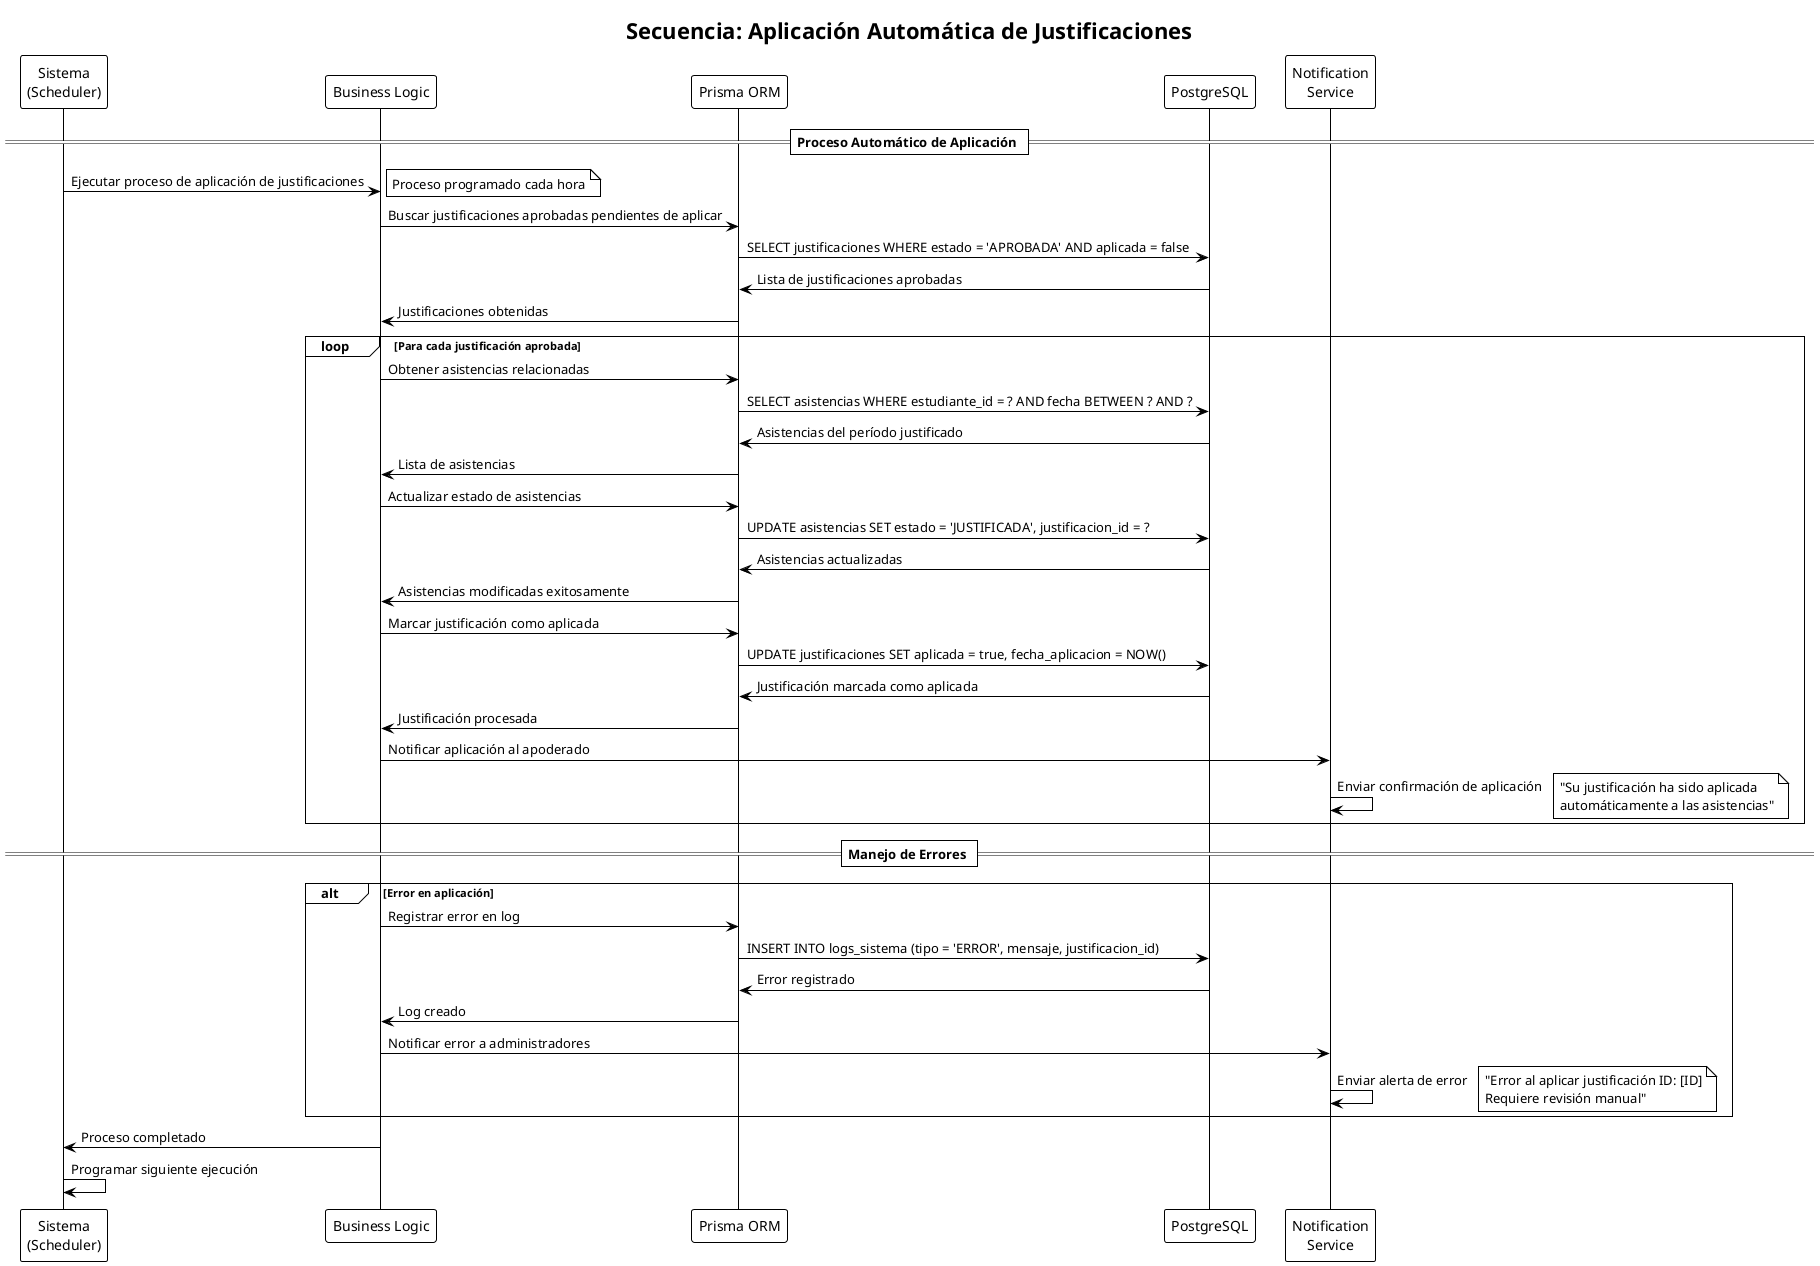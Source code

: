 @startuml
!theme plain
title Secuencia: Aplicación Automática de Justificaciones

participant "Sistema\n(Scheduler)" as S
participant "Business Logic" as BL
participant "Prisma ORM" as P
participant "PostgreSQL" as DB
participant "Notification\nService" as NS

== Proceso Automático de Aplicación ==

S -> BL: Ejecutar proceso de aplicación de justificaciones
note right: Proceso programado cada hora
BL -> P: Buscar justificaciones aprobadas pendientes de aplicar
P -> DB: SELECT justificaciones WHERE estado = 'APROBADA' AND aplicada = false
DB -> P: Lista de justificaciones aprobadas
P -> BL: Justificaciones obtenidas

loop Para cada justificación aprobada
    BL -> P: Obtener asistencias relacionadas
    P -> DB: SELECT asistencias WHERE estudiante_id = ? AND fecha BETWEEN ? AND ?
    DB -> P: Asistencias del período justificado
    P -> BL: Lista de asistencias
    
    BL -> P: Actualizar estado de asistencias
    P -> DB: UPDATE asistencias SET estado = 'JUSTIFICADA', justificacion_id = ?
    DB -> P: Asistencias actualizadas
    P -> BL: Asistencias modificadas exitosamente
    
    BL -> P: Marcar justificación como aplicada
    P -> DB: UPDATE justificaciones SET aplicada = true, fecha_aplicacion = NOW()
    DB -> P: Justificación marcada como aplicada
    P -> BL: Justificación procesada
    
    BL -> NS: Notificar aplicación al apoderado
    NS -> NS: Enviar confirmación de aplicación
    note right: "Su justificación ha sido aplicada\nautomáticamente a las asistencias"
end

== Manejo de Errores ==

alt Error en aplicación
    BL -> P: Registrar error en log
    P -> DB: INSERT INTO logs_sistema (tipo = 'ERROR', mensaje, justificacion_id)
    DB -> P: Error registrado
    P -> BL: Log creado
    BL -> NS: Notificar error a administradores
    NS -> NS: Enviar alerta de error
    note right: "Error al aplicar justificación ID: [ID]\nRequiere revisión manual"
end

BL -> S: Proceso completado
S -> S: Programar siguiente ejecución

@enduml
